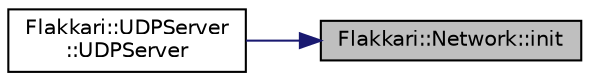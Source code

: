 digraph "Flakkari::Network::init"
{
 // LATEX_PDF_SIZE
  edge [fontname="Helvetica",fontsize="10",labelfontname="Helvetica",labelfontsize="10"];
  node [fontname="Helvetica",fontsize="10",shape=record];
  rankdir="RL";
  Node1 [label="Flakkari::Network::init",height=0.2,width=0.4,color="black", fillcolor="grey75", style="filled", fontcolor="black",tooltip="Initialize the network. This function is only used by Windows."];
  Node1 -> Node2 [dir="back",color="midnightblue",fontsize="10",style="solid",fontname="Helvetica"];
  Node2 [label="Flakkari::UDPServer\l::UDPServer",height=0.2,width=0.4,color="black", fillcolor="white", style="filled",URL="$d0/dd1/classFlakkari_1_1UDPServer.html#a476f3aba5b97812d3f445629b75ccbd5",tooltip="Construct a new UDPServer object."];
}
